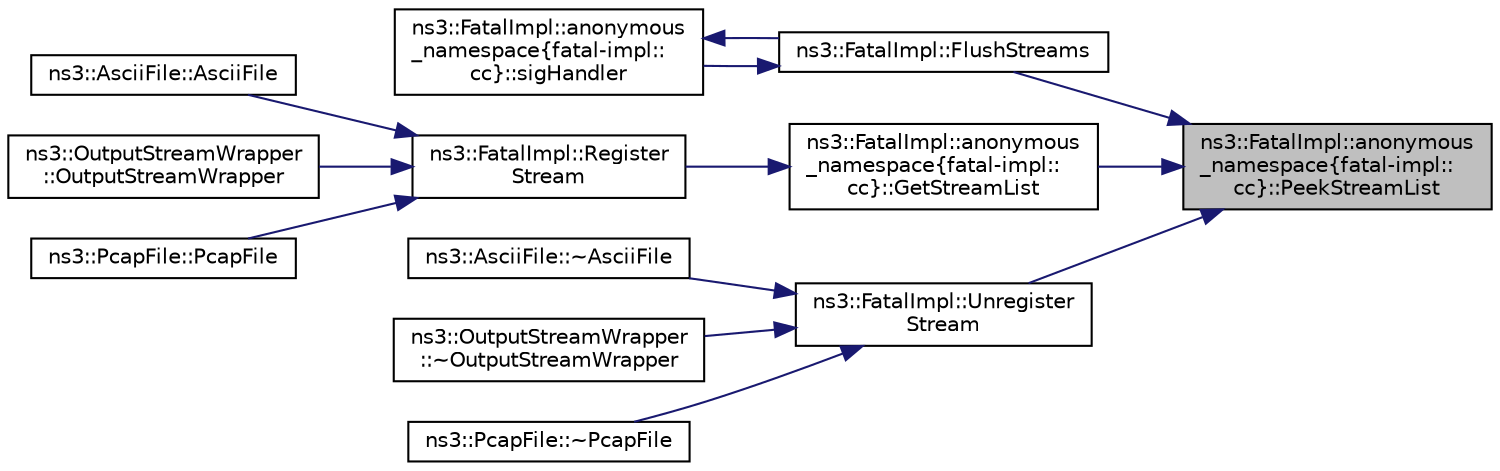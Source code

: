digraph "ns3::FatalImpl::anonymous_namespace{fatal-impl::cc}::PeekStreamList"
{
 // LATEX_PDF_SIZE
  edge [fontname="Helvetica",fontsize="10",labelfontname="Helvetica",labelfontsize="10"];
  node [fontname="Helvetica",fontsize="10",shape=record];
  rankdir="RL";
  Node1 [label="ns3::FatalImpl::anonymous\l_namespace\{fatal-impl::\lcc\}::PeekStreamList",height=0.2,width=0.4,color="black", fillcolor="grey75", style="filled", fontcolor="black",tooltip="Static variable pointing to the list of output streams to be flushed on fatal errors."];
  Node1 -> Node2 [dir="back",color="midnightblue",fontsize="10",style="solid",fontname="Helvetica"];
  Node2 [label="ns3::FatalImpl::FlushStreams",height=0.2,width=0.4,color="black", fillcolor="white", style="filled",URL="$group__fatalimpl.html#gad96fb19ef26235aaccd15e6d2a72382f",tooltip="Flush all currently registered streams."];
  Node2 -> Node3 [dir="back",color="midnightblue",fontsize="10",style="solid",fontname="Helvetica"];
  Node3 [label="ns3::FatalImpl::anonymous\l_namespace\{fatal-impl::\lcc\}::sigHandler",height=0.2,width=0.4,color="black", fillcolor="white", style="filled",URL="$group__fatalimpl.html#ga37ced14747f8ffdbecb573fea2113714",tooltip="Overrides normal SIGSEGV handler once the HandleTerminate function is run."];
  Node3 -> Node2 [dir="back",color="midnightblue",fontsize="10",style="solid",fontname="Helvetica"];
  Node1 -> Node4 [dir="back",color="midnightblue",fontsize="10",style="solid",fontname="Helvetica"];
  Node4 [label="ns3::FatalImpl::anonymous\l_namespace\{fatal-impl::\lcc\}::GetStreamList",height=0.2,width=0.4,color="black", fillcolor="white", style="filled",URL="$group__fatalimpl.html#ga2814aeda1d8c854812b1e3e19eff36bd",tooltip="Get the stream list, initializing it if necessary."];
  Node4 -> Node5 [dir="back",color="midnightblue",fontsize="10",style="solid",fontname="Helvetica"];
  Node5 [label="ns3::FatalImpl::Register\lStream",height=0.2,width=0.4,color="black", fillcolor="white", style="filled",URL="$group__fatalimpl.html#gad552ca3d6d85b95147b8c6a2eb4d4579",tooltip="Register a stream to be flushed on abnormal exit."];
  Node5 -> Node6 [dir="back",color="midnightblue",fontsize="10",style="solid",fontname="Helvetica"];
  Node6 [label="ns3::AsciiFile::AsciiFile",height=0.2,width=0.4,color="black", fillcolor="white", style="filled",URL="$classns3_1_1_ascii_file.html#a35b08cdb02eeddb719f6ab959f8bd117",tooltip=" "];
  Node5 -> Node7 [dir="back",color="midnightblue",fontsize="10",style="solid",fontname="Helvetica"];
  Node7 [label="ns3::OutputStreamWrapper\l::OutputStreamWrapper",height=0.2,width=0.4,color="black", fillcolor="white", style="filled",URL="$classns3_1_1_output_stream_wrapper.html#a5cfd62599f52939b4cda27c8078bb142",tooltip="Constructor."];
  Node5 -> Node8 [dir="back",color="midnightblue",fontsize="10",style="solid",fontname="Helvetica"];
  Node8 [label="ns3::PcapFile::PcapFile",height=0.2,width=0.4,color="black", fillcolor="white", style="filled",URL="$classns3_1_1_pcap_file.html#a6bfa1cf38e6845f9d2e77e3c034ed90d",tooltip=" "];
  Node1 -> Node9 [dir="back",color="midnightblue",fontsize="10",style="solid",fontname="Helvetica"];
  Node9 [label="ns3::FatalImpl::Unregister\lStream",height=0.2,width=0.4,color="black", fillcolor="white", style="filled",URL="$group__fatalimpl.html#ga2bf70e98e990f01912527b4ccfac27d0",tooltip="Unregister a stream for flushing on abnormal exit."];
  Node9 -> Node10 [dir="back",color="midnightblue",fontsize="10",style="solid",fontname="Helvetica"];
  Node10 [label="ns3::AsciiFile::~AsciiFile",height=0.2,width=0.4,color="black", fillcolor="white", style="filled",URL="$classns3_1_1_ascii_file.html#ab62b74e325523633ae9101661f86be15",tooltip=" "];
  Node9 -> Node11 [dir="back",color="midnightblue",fontsize="10",style="solid",fontname="Helvetica"];
  Node11 [label="ns3::OutputStreamWrapper\l::~OutputStreamWrapper",height=0.2,width=0.4,color="black", fillcolor="white", style="filled",URL="$classns3_1_1_output_stream_wrapper.html#a1cddf8cd86371273d1dee475c7aae1dc",tooltip=" "];
  Node9 -> Node12 [dir="back",color="midnightblue",fontsize="10",style="solid",fontname="Helvetica"];
  Node12 [label="ns3::PcapFile::~PcapFile",height=0.2,width=0.4,color="black", fillcolor="white", style="filled",URL="$classns3_1_1_pcap_file.html#ae70ee5d4e70678f92635233e36288764",tooltip=" "];
}
